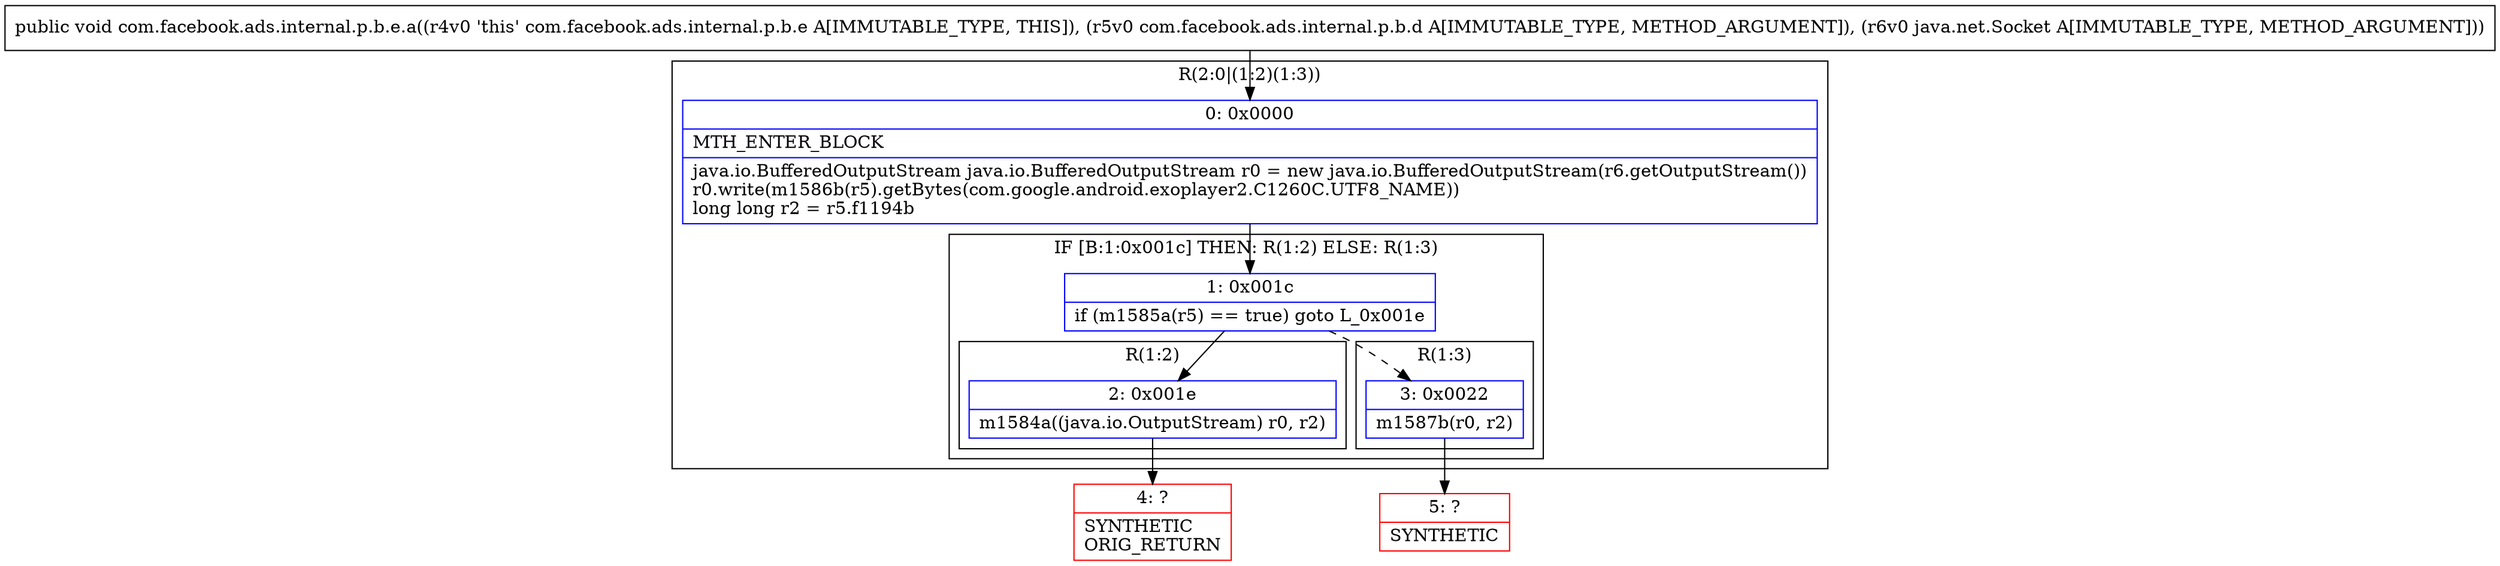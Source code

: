 digraph "CFG forcom.facebook.ads.internal.p.b.e.a(Lcom\/facebook\/ads\/internal\/p\/b\/d;Ljava\/net\/Socket;)V" {
subgraph cluster_Region_1623397172 {
label = "R(2:0|(1:2)(1:3))";
node [shape=record,color=blue];
Node_0 [shape=record,label="{0\:\ 0x0000|MTH_ENTER_BLOCK\l|java.io.BufferedOutputStream java.io.BufferedOutputStream r0 = new java.io.BufferedOutputStream(r6.getOutputStream())\lr0.write(m1586b(r5).getBytes(com.google.android.exoplayer2.C1260C.UTF8_NAME))\llong long r2 = r5.f1194b\l}"];
subgraph cluster_IfRegion_1471414462 {
label = "IF [B:1:0x001c] THEN: R(1:2) ELSE: R(1:3)";
node [shape=record,color=blue];
Node_1 [shape=record,label="{1\:\ 0x001c|if (m1585a(r5) == true) goto L_0x001e\l}"];
subgraph cluster_Region_2027116566 {
label = "R(1:2)";
node [shape=record,color=blue];
Node_2 [shape=record,label="{2\:\ 0x001e|m1584a((java.io.OutputStream) r0, r2)\l}"];
}
subgraph cluster_Region_617248088 {
label = "R(1:3)";
node [shape=record,color=blue];
Node_3 [shape=record,label="{3\:\ 0x0022|m1587b(r0, r2)\l}"];
}
}
}
Node_4 [shape=record,color=red,label="{4\:\ ?|SYNTHETIC\lORIG_RETURN\l}"];
Node_5 [shape=record,color=red,label="{5\:\ ?|SYNTHETIC\l}"];
MethodNode[shape=record,label="{public void com.facebook.ads.internal.p.b.e.a((r4v0 'this' com.facebook.ads.internal.p.b.e A[IMMUTABLE_TYPE, THIS]), (r5v0 com.facebook.ads.internal.p.b.d A[IMMUTABLE_TYPE, METHOD_ARGUMENT]), (r6v0 java.net.Socket A[IMMUTABLE_TYPE, METHOD_ARGUMENT])) }"];
MethodNode -> Node_0;
Node_0 -> Node_1;
Node_1 -> Node_2;
Node_1 -> Node_3[style=dashed];
Node_2 -> Node_4;
Node_3 -> Node_5;
}

